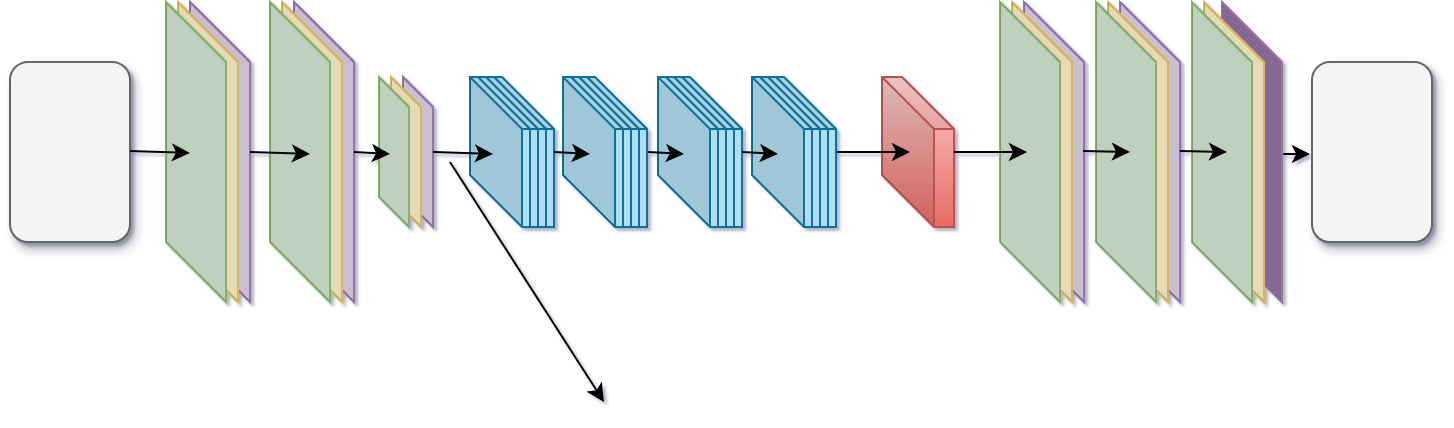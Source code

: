 <mxfile version="10.6.1" type="github"><diagram id="OZsSLRFPgL-P5EISo9Fp" name="Page-1"><mxGraphModel dx="271" dy="148" grid="1" gridSize="10" guides="1" tooltips="1" connect="1" arrows="1" fold="1" page="1" pageScale="1" pageWidth="827" pageHeight="1169" background="none" math="0" shadow="1"><root><mxCell id="0"/><mxCell id="1" parent="0"/><mxCell id="ChwU_wqChH2B4T0w6BiJ-71" value="" style="shape=cube;whiteSpace=wrap;html=1;boundedLbl=1;backgroundOutline=1;darkOpacity=0.05;darkOpacity2=0.1;size=26;shadow=0;comic=0;fillColor=#b1ddf0;strokeColor=#10739e;" vertex="1" parent="1"><mxGeometry x="282" y="167.5" width="30" height="75" as="geometry"/></mxCell><mxCell id="ChwU_wqChH2B4T0w6BiJ-1" value="" style="rounded=1;whiteSpace=wrap;html=1;fillColor=#f5f5f5;strokeColor=#666666;fontColor=#333333;shadow=1;" vertex="1" parent="1"><mxGeometry x="40" y="160" width="60" height="90" as="geometry"/></mxCell><mxCell id="ChwU_wqChH2B4T0w6BiJ-2" value="" style="rounded=1;whiteSpace=wrap;html=1;fillColor=#f5f5f5;strokeColor=#666666;fontColor=#333333;shadow=1;" vertex="1" parent="1"><mxGeometry x="691" y="160" width="60" height="90" as="geometry"/></mxCell><mxCell id="ChwU_wqChH2B4T0w6BiJ-3" value="" style="shape=cube;whiteSpace=wrap;html=1;boundedLbl=1;backgroundOutline=1;darkOpacity=0.05;darkOpacity2=0.1;size=30;shadow=0;comic=0;fillColor=#e1d5e7;strokeColor=#9673a6;" vertex="1" parent="1"><mxGeometry x="130" y="130" width="30" height="150" as="geometry"/></mxCell><mxCell id="ChwU_wqChH2B4T0w6BiJ-4" value="" style="shape=cube;whiteSpace=wrap;html=1;boundedLbl=1;backgroundOutline=1;darkOpacity=0.05;darkOpacity2=0.1;size=30;shadow=0;comic=0;fillColor=#fff2cc;strokeColor=#d6b656;" vertex="1" parent="1"><mxGeometry x="124" y="130" width="30" height="150" as="geometry"/></mxCell><mxCell id="ChwU_wqChH2B4T0w6BiJ-5" value="" style="shape=cube;whiteSpace=wrap;html=1;boundedLbl=1;backgroundOutline=1;darkOpacity=0.05;darkOpacity2=0.1;size=30;shadow=0;comic=0;fillColor=#d5e8d4;strokeColor=#82b366;" vertex="1" parent="1"><mxGeometry x="118" y="130" width="30" height="150" as="geometry"/></mxCell><mxCell id="ChwU_wqChH2B4T0w6BiJ-44" value="" style="shape=cube;whiteSpace=wrap;html=1;boundedLbl=1;backgroundOutline=1;darkOpacity=0.05;darkOpacity2=0.1;size=30;shadow=0;comic=0;fillColor=#e1d5e7;strokeColor=#9673a6;" vertex="1" parent="1"><mxGeometry x="182" y="130" width="30" height="150" as="geometry"/></mxCell><mxCell id="ChwU_wqChH2B4T0w6BiJ-45" value="" style="shape=cube;whiteSpace=wrap;html=1;boundedLbl=1;backgroundOutline=1;darkOpacity=0.05;darkOpacity2=0.1;size=30;shadow=0;comic=0;fillColor=#fff2cc;strokeColor=#d6b656;" vertex="1" parent="1"><mxGeometry x="176" y="130" width="30" height="150" as="geometry"/></mxCell><mxCell id="ChwU_wqChH2B4T0w6BiJ-46" value="" style="shape=cube;whiteSpace=wrap;html=1;boundedLbl=1;backgroundOutline=1;darkOpacity=0.05;darkOpacity2=0.1;size=30;shadow=0;comic=0;fillColor=#d5e8d4;strokeColor=#82b366;" vertex="1" parent="1"><mxGeometry x="170" y="130" width="30" height="150" as="geometry"/></mxCell><mxCell id="ChwU_wqChH2B4T0w6BiJ-48" value="" style="shape=cube;whiteSpace=wrap;html=1;boundedLbl=1;backgroundOutline=1;darkOpacity=0.05;darkOpacity2=0.1;size=30;shadow=0;comic=0;fillColor=#e1d5e7;strokeColor=#9673a6;gradientColor=none;" vertex="1" parent="1"><mxGeometry x="236.5" y="167.5" width="15" height="75" as="geometry"/></mxCell><mxCell id="ChwU_wqChH2B4T0w6BiJ-49" value="" style="shape=cube;whiteSpace=wrap;html=1;boundedLbl=1;backgroundOutline=1;darkOpacity=0.05;darkOpacity2=0.1;size=30;shadow=0;comic=0;fillColor=#fff2cc;strokeColor=#d6b656;gradientColor=none;" vertex="1" parent="1"><mxGeometry x="230.5" y="167.5" width="15" height="75" as="geometry"/></mxCell><mxCell id="ChwU_wqChH2B4T0w6BiJ-50" value="" style="shape=cube;whiteSpace=wrap;html=1;boundedLbl=1;backgroundOutline=1;darkOpacity=0.05;darkOpacity2=0.1;size=30;shadow=0;comic=0;fillColor=#d5e8d4;strokeColor=#82b366;gradientColor=none;" vertex="1" parent="1"><mxGeometry x="224.5" y="167.5" width="15" height="75" as="geometry"/></mxCell><mxCell id="ChwU_wqChH2B4T0w6BiJ-70" value="" style="shape=cube;whiteSpace=wrap;html=1;boundedLbl=1;backgroundOutline=1;darkOpacity=0.05;darkOpacity2=0.1;size=26;shadow=0;comic=0;fillColor=#b1ddf0;strokeColor=#10739e;" vertex="1" parent="1"><mxGeometry x="278" y="167.5" width="30" height="75" as="geometry"/></mxCell><mxCell id="ChwU_wqChH2B4T0w6BiJ-69" value="" style="shape=cube;whiteSpace=wrap;html=1;boundedLbl=1;backgroundOutline=1;darkOpacity=0.05;darkOpacity2=0.1;size=26;shadow=0;comic=0;fillColor=#b1ddf0;strokeColor=#10739e;" vertex="1" parent="1"><mxGeometry x="274" y="167.5" width="30" height="75" as="geometry"/></mxCell><mxCell id="ChwU_wqChH2B4T0w6BiJ-54" value="" style="shape=cube;whiteSpace=wrap;html=1;boundedLbl=1;backgroundOutline=1;darkOpacity=0.05;darkOpacity2=0.1;size=26;shadow=0;comic=0;fillColor=#b1ddf0;strokeColor=#10739e;" vertex="1" parent="1"><mxGeometry x="270" y="167.5" width="30" height="75" as="geometry"/></mxCell><mxCell id="ChwU_wqChH2B4T0w6BiJ-72" value="" style="shape=cube;whiteSpace=wrap;html=1;boundedLbl=1;backgroundOutline=1;darkOpacity=0.05;darkOpacity2=0.1;size=26;shadow=0;comic=0;fillColor=#b1ddf0;strokeColor=#10739e;" vertex="1" parent="1"><mxGeometry x="328.5" y="167.5" width="30" height="75" as="geometry"/></mxCell><mxCell id="ChwU_wqChH2B4T0w6BiJ-73" value="" style="shape=cube;whiteSpace=wrap;html=1;boundedLbl=1;backgroundOutline=1;darkOpacity=0.05;darkOpacity2=0.1;size=26;shadow=0;comic=0;fillColor=#b1ddf0;strokeColor=#10739e;" vertex="1" parent="1"><mxGeometry x="324.5" y="167.5" width="30" height="75" as="geometry"/></mxCell><mxCell id="ChwU_wqChH2B4T0w6BiJ-74" value="" style="shape=cube;whiteSpace=wrap;html=1;boundedLbl=1;backgroundOutline=1;darkOpacity=0.05;darkOpacity2=0.1;size=26;shadow=0;comic=0;fillColor=#b1ddf0;strokeColor=#10739e;" vertex="1" parent="1"><mxGeometry x="320.5" y="167.5" width="30" height="75" as="geometry"/></mxCell><mxCell id="ChwU_wqChH2B4T0w6BiJ-75" value="" style="shape=cube;whiteSpace=wrap;html=1;boundedLbl=1;backgroundOutline=1;darkOpacity=0.05;darkOpacity2=0.1;size=26;shadow=0;comic=0;fillColor=#b1ddf0;strokeColor=#10739e;" vertex="1" parent="1"><mxGeometry x="316.5" y="167.5" width="30" height="75" as="geometry"/></mxCell><mxCell id="ChwU_wqChH2B4T0w6BiJ-76" value="" style="shape=cube;whiteSpace=wrap;html=1;boundedLbl=1;backgroundOutline=1;darkOpacity=0.05;darkOpacity2=0.1;size=26;shadow=0;comic=0;fillColor=#b1ddf0;strokeColor=#10739e;" vertex="1" parent="1"><mxGeometry x="376" y="167.5" width="30" height="75" as="geometry"/></mxCell><mxCell id="ChwU_wqChH2B4T0w6BiJ-77" value="" style="shape=cube;whiteSpace=wrap;html=1;boundedLbl=1;backgroundOutline=1;darkOpacity=0.05;darkOpacity2=0.1;size=26;shadow=0;comic=0;fillColor=#b1ddf0;strokeColor=#10739e;" vertex="1" parent="1"><mxGeometry x="372" y="167.5" width="30" height="75" as="geometry"/></mxCell><mxCell id="ChwU_wqChH2B4T0w6BiJ-78" value="" style="shape=cube;whiteSpace=wrap;html=1;boundedLbl=1;backgroundOutline=1;darkOpacity=0.05;darkOpacity2=0.1;size=26;shadow=0;comic=0;fillColor=#b1ddf0;strokeColor=#10739e;" vertex="1" parent="1"><mxGeometry x="368" y="167.5" width="30" height="75" as="geometry"/></mxCell><mxCell id="ChwU_wqChH2B4T0w6BiJ-79" value="" style="shape=cube;whiteSpace=wrap;html=1;boundedLbl=1;backgroundOutline=1;darkOpacity=0.05;darkOpacity2=0.1;size=26;shadow=0;comic=0;fillColor=#b1ddf0;strokeColor=#10739e;" vertex="1" parent="1"><mxGeometry x="364" y="167.5" width="30" height="75" as="geometry"/></mxCell><mxCell id="ChwU_wqChH2B4T0w6BiJ-80" value="" style="shape=cube;whiteSpace=wrap;html=1;boundedLbl=1;backgroundOutline=1;darkOpacity=0.05;darkOpacity2=0.1;size=26;shadow=0;comic=0;fillColor=#b1ddf0;strokeColor=#10739e;" vertex="1" parent="1"><mxGeometry x="423" y="167.5" width="30" height="75" as="geometry"/></mxCell><mxCell id="ChwU_wqChH2B4T0w6BiJ-81" value="" style="shape=cube;whiteSpace=wrap;html=1;boundedLbl=1;backgroundOutline=1;darkOpacity=0.05;darkOpacity2=0.1;size=26;shadow=0;comic=0;fillColor=#b1ddf0;strokeColor=#10739e;" vertex="1" parent="1"><mxGeometry x="419" y="167.5" width="30" height="75" as="geometry"/></mxCell><mxCell id="ChwU_wqChH2B4T0w6BiJ-82" value="" style="shape=cube;whiteSpace=wrap;html=1;boundedLbl=1;backgroundOutline=1;darkOpacity=0.05;darkOpacity2=0.1;size=26;shadow=0;comic=0;fillColor=#b1ddf0;strokeColor=#10739e;" vertex="1" parent="1"><mxGeometry x="415" y="167.5" width="30" height="75" as="geometry"/></mxCell><mxCell id="ChwU_wqChH2B4T0w6BiJ-83" value="" style="shape=cube;whiteSpace=wrap;html=1;boundedLbl=1;backgroundOutline=1;darkOpacity=0.05;darkOpacity2=0.1;size=26;shadow=0;comic=0;fillColor=#b1ddf0;strokeColor=#10739e;" vertex="1" parent="1"><mxGeometry x="411" y="167.5" width="30" height="75" as="geometry"/></mxCell><mxCell id="ChwU_wqChH2B4T0w6BiJ-88" value="" style="shape=cube;whiteSpace=wrap;html=1;boundedLbl=1;backgroundOutline=1;darkOpacity=0.05;darkOpacity2=0.1;size=30;shadow=0;comic=0;fillColor=#e1d5e7;strokeColor=#9673a6;labelBackgroundColor=none;fontColor=#000000;" vertex="1" parent="1"><mxGeometry x="547" y="130" width="30" height="150" as="geometry"/></mxCell><mxCell id="ChwU_wqChH2B4T0w6BiJ-89" value="" style="shape=cube;whiteSpace=wrap;html=1;boundedLbl=1;backgroundOutline=1;darkOpacity=0.05;darkOpacity2=0.1;size=30;shadow=0;comic=0;fillColor=#fff2cc;strokeColor=#d6b656;labelBackgroundColor=none;fontColor=#000000;" vertex="1" parent="1"><mxGeometry x="541" y="130" width="30" height="150" as="geometry"/></mxCell><mxCell id="ChwU_wqChH2B4T0w6BiJ-90" value="" style="shape=cube;whiteSpace=wrap;html=1;boundedLbl=1;backgroundOutline=1;darkOpacity=0.05;darkOpacity2=0.1;size=30;shadow=0;comic=0;fillColor=#d5e8d4;strokeColor=#82b366;labelBackgroundColor=none;fontColor=#000000;" vertex="1" parent="1"><mxGeometry x="535" y="130" width="30" height="150" as="geometry"/></mxCell><mxCell id="ChwU_wqChH2B4T0w6BiJ-92" value="" style="shape=cube;whiteSpace=wrap;html=1;boundedLbl=1;backgroundOutline=1;darkOpacity=0.05;darkOpacity2=0.1;size=30;shadow=0;comic=0;fillColor=#e1d5e7;strokeColor=#9673a6;labelBackgroundColor=none;fontColor=#000000;" vertex="1" parent="1"><mxGeometry x="595" y="130" width="30" height="150" as="geometry"/></mxCell><mxCell id="ChwU_wqChH2B4T0w6BiJ-93" value="" style="shape=cube;whiteSpace=wrap;html=1;boundedLbl=1;backgroundOutline=1;darkOpacity=0.05;darkOpacity2=0.1;size=30;shadow=0;comic=0;fillColor=#fff2cc;strokeColor=#d6b656;labelBackgroundColor=none;fontColor=#000000;" vertex="1" parent="1"><mxGeometry x="589" y="130" width="30" height="150" as="geometry"/></mxCell><mxCell id="ChwU_wqChH2B4T0w6BiJ-94" value="" style="shape=cube;whiteSpace=wrap;html=1;boundedLbl=1;backgroundOutline=1;darkOpacity=0.05;darkOpacity2=0.1;size=30;shadow=0;comic=0;fillColor=#d5e8d4;strokeColor=#82b366;labelBackgroundColor=none;fontColor=#000000;" vertex="1" parent="1"><mxGeometry x="583" y="130" width="30" height="150" as="geometry"/></mxCell><mxCell id="ChwU_wqChH2B4T0w6BiJ-99" value="" style="shape=cube;whiteSpace=wrap;html=1;boundedLbl=1;backgroundOutline=1;darkOpacity=0.05;darkOpacity2=0.1;size=30;shadow=0;comic=0;fillColor=#9673A6;strokeColor=#9673a6;labelBackgroundColor=none;fontColor=#000000;" vertex="1" parent="1"><mxGeometry x="646" y="130.121" width="30" height="150" as="geometry"/></mxCell><mxCell id="ChwU_wqChH2B4T0w6BiJ-100" value="" style="shape=cube;whiteSpace=wrap;html=1;boundedLbl=1;backgroundOutline=1;darkOpacity=0.05;darkOpacity2=0.1;size=30;shadow=0;comic=0;fillColor=#fff2cc;strokeColor=#d6b656;labelBackgroundColor=none;fontColor=#000000;" vertex="1" parent="1"><mxGeometry x="637" y="130.121" width="30" height="150" as="geometry"/></mxCell><mxCell id="ChwU_wqChH2B4T0w6BiJ-101" value="" style="shape=cube;whiteSpace=wrap;html=1;boundedLbl=1;backgroundOutline=1;darkOpacity=0.05;darkOpacity2=0.1;size=30;shadow=0;comic=0;fillColor=#d5e8d4;strokeColor=#82b366;labelBackgroundColor=none;fontColor=#000000;" vertex="1" parent="1"><mxGeometry x="631" y="130.121" width="30" height="150" as="geometry"/></mxCell><mxCell id="ChwU_wqChH2B4T0w6BiJ-109" value="" style="shape=cube;whiteSpace=wrap;html=1;boundedLbl=1;backgroundOutline=1;darkOpacity=0.05;darkOpacity2=0.1;size=26;shadow=0;comic=0;fillColor=#f8cecc;labelBackgroundColor=none;strokeColor=#b85450;gradientColor=#ea6b66;" vertex="1" parent="1"><mxGeometry x="476" y="167.5" width="36" height="75" as="geometry"/></mxCell><mxCell id="ChwU_wqChH2B4T0w6BiJ-118" value="" style="endArrow=classic;html=1;fontColor=#000000;" edge="1" parent="1"><mxGeometry width="50" height="50" relative="1" as="geometry"><mxPoint x="160" y="205" as="sourcePoint"/><mxPoint x="190" y="206" as="targetPoint"/></mxGeometry></mxCell><mxCell id="ChwU_wqChH2B4T0w6BiJ-121" value="" style="endArrow=classic;html=1;fontColor=#000000;strokeColor=#000000;rounded=0;" edge="1" parent="1"><mxGeometry width="50" height="50" relative="1" as="geometry"><mxPoint x="100" y="204.5" as="sourcePoint"/><mxPoint x="130" y="205.5" as="targetPoint"/></mxGeometry></mxCell><mxCell id="ChwU_wqChH2B4T0w6BiJ-122" value="" style="endArrow=classic;html=1;fontColor=#000000;" edge="1" parent="1"><mxGeometry width="50" height="50" relative="1" as="geometry"><mxPoint x="212" y="205" as="sourcePoint"/><mxPoint x="230" y="206" as="targetPoint"/></mxGeometry></mxCell><mxCell id="ChwU_wqChH2B4T0w6BiJ-123" value="" style="endArrow=classic;html=1;fontColor=#000000;" edge="1" parent="1"><mxGeometry width="50" height="50" relative="1" as="geometry"><mxPoint x="251.5" y="205" as="sourcePoint"/><mxPoint x="281.5" y="206" as="targetPoint"/></mxGeometry></mxCell><mxCell id="ChwU_wqChH2B4T0w6BiJ-127" value="" style="endArrow=classic;html=1;fontColor=#000000;" edge="1" parent="1"><mxGeometry width="50" height="50" relative="1" as="geometry"><mxPoint x="312" y="205" as="sourcePoint"/><mxPoint x="330" y="206" as="targetPoint"/></mxGeometry></mxCell><mxCell id="ChwU_wqChH2B4T0w6BiJ-128" value="" style="endArrow=classic;html=1;fontColor=#000000;" edge="1" parent="1"><mxGeometry width="50" height="50" relative="1" as="geometry"><mxPoint x="359" y="205" as="sourcePoint"/><mxPoint x="377" y="206" as="targetPoint"/></mxGeometry></mxCell><mxCell id="ChwU_wqChH2B4T0w6BiJ-130" value="" style="endArrow=classic;html=1;fontColor=#000000;" edge="1" parent="1"><mxGeometry width="50" height="50" relative="1" as="geometry"><mxPoint x="406" y="205" as="sourcePoint"/><mxPoint x="424" y="206" as="targetPoint"/></mxGeometry></mxCell><mxCell id="ChwU_wqChH2B4T0w6BiJ-131" value="" style="endArrow=classic;html=1;fontColor=#000000;" edge="1" parent="1"><mxGeometry width="50" height="50" relative="1" as="geometry"><mxPoint x="453.5" y="205" as="sourcePoint"/><mxPoint x="490" y="205" as="targetPoint"/></mxGeometry></mxCell><mxCell id="ChwU_wqChH2B4T0w6BiJ-132" value="" style="endArrow=classic;html=1;fontColor=#000000;" edge="1" parent="1"><mxGeometry width="50" height="50" relative="1" as="geometry"><mxPoint x="512" y="205" as="sourcePoint"/><mxPoint x="548.5" y="205" as="targetPoint"/></mxGeometry></mxCell><mxCell id="ChwU_wqChH2B4T0w6BiJ-133" value="" style="endArrow=classic;html=1;fontColor=#000000;" edge="1" parent="1"><mxGeometry width="50" height="50" relative="1" as="geometry"><mxPoint x="576.5" y="204.5" as="sourcePoint"/><mxPoint x="600" y="205" as="targetPoint"/></mxGeometry></mxCell><mxCell id="ChwU_wqChH2B4T0w6BiJ-134" value="" style="endArrow=classic;html=1;fontColor=#000000;" edge="1" parent="1"><mxGeometry width="50" height="50" relative="1" as="geometry"><mxPoint x="625" y="204.5" as="sourcePoint"/><mxPoint x="648.5" y="205" as="targetPoint"/></mxGeometry></mxCell><mxCell id="ChwU_wqChH2B4T0w6BiJ-136" value="" style="endArrow=classic;html=1;fontColor=#000000;exitX=1.02;exitY=0.506;exitDx=0;exitDy=0;exitPerimeter=0;" edge="1" parent="1" source="ChwU_wqChH2B4T0w6BiJ-99"><mxGeometry width="50" height="50" relative="1" as="geometry"><mxPoint x="673" y="206" as="sourcePoint"/><mxPoint x="690" y="206" as="targetPoint"/></mxGeometry></mxCell><mxCell id="ChwU_wqChH2B4T0w6BiJ-140" value="" style="endArrow=classic;html=1;strokeColor=#000000;fontColor=#000000;" edge="1" parent="1"><mxGeometry width="50" height="50" relative="1" as="geometry"><mxPoint x="260" y="210" as="sourcePoint"/><mxPoint x="337" y="330" as="targetPoint"/></mxGeometry></mxCell></root></mxGraphModel></diagram></mxfile>